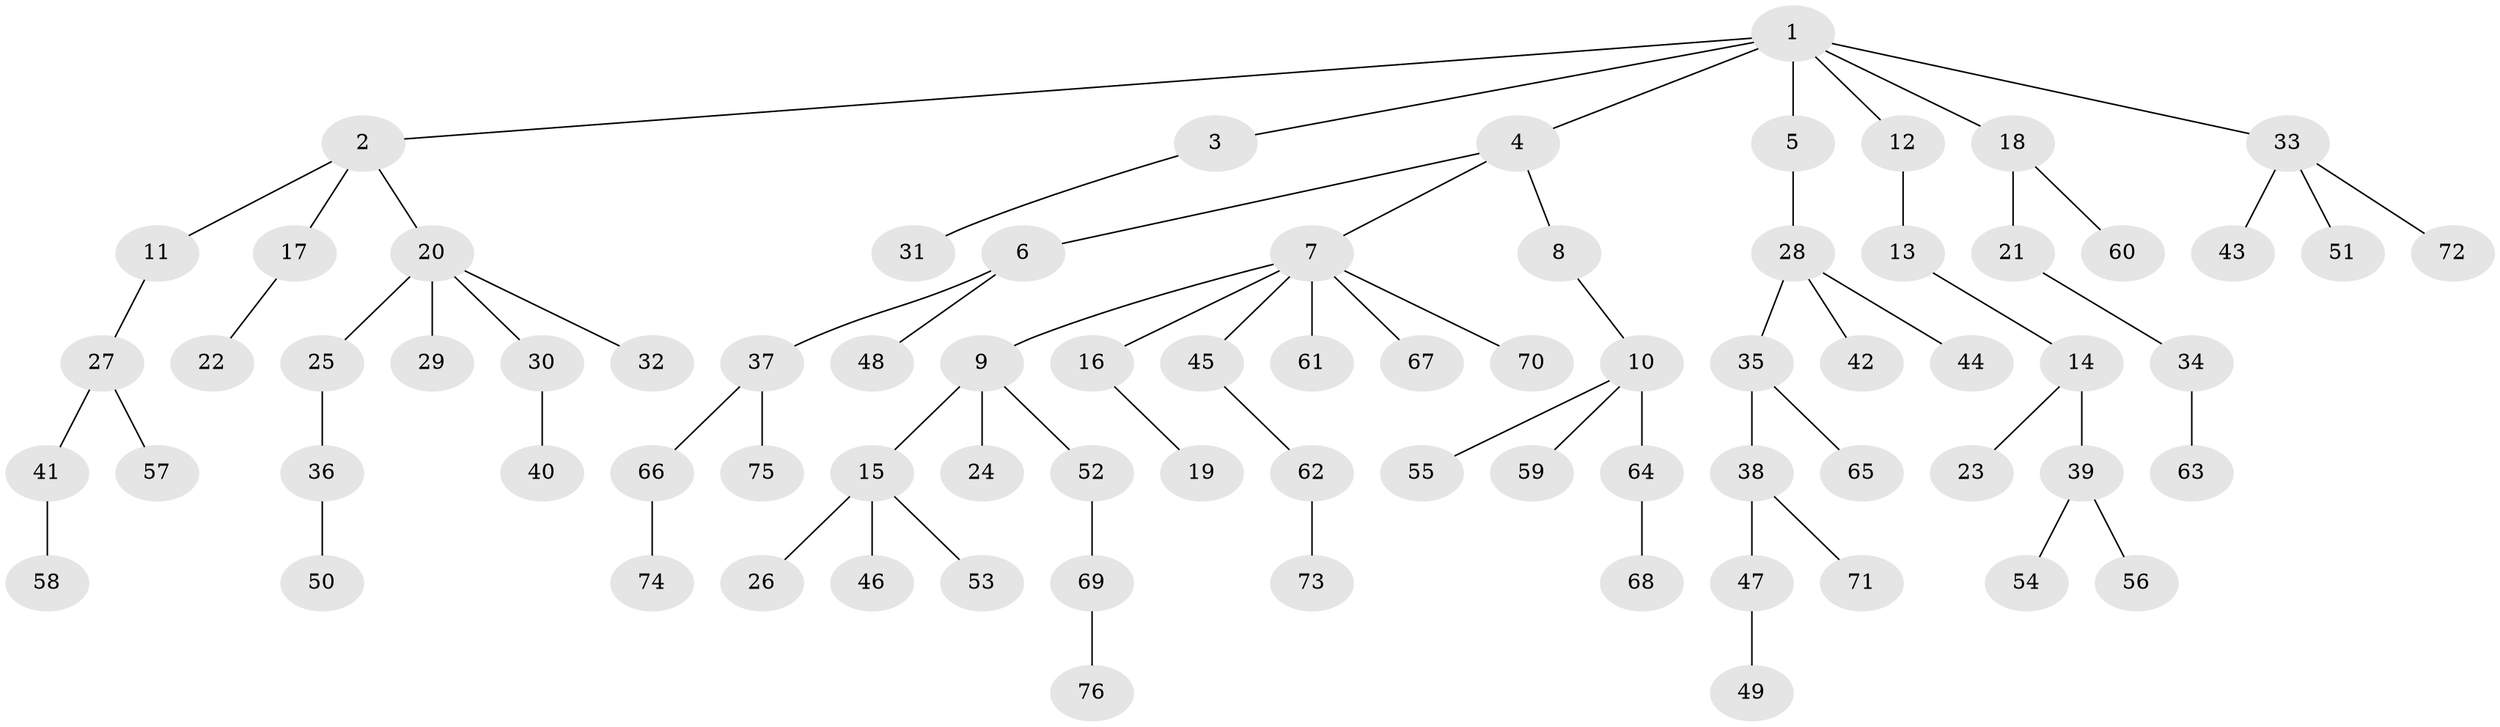 // coarse degree distribution, {2: 0.24444444444444444, 1: 0.6222222222222222, 5: 0.044444444444444446, 4: 0.06666666666666667, 16: 0.022222222222222223}
// Generated by graph-tools (version 1.1) at 2025/55/03/04/25 21:55:35]
// undirected, 76 vertices, 75 edges
graph export_dot {
graph [start="1"]
  node [color=gray90,style=filled];
  1;
  2;
  3;
  4;
  5;
  6;
  7;
  8;
  9;
  10;
  11;
  12;
  13;
  14;
  15;
  16;
  17;
  18;
  19;
  20;
  21;
  22;
  23;
  24;
  25;
  26;
  27;
  28;
  29;
  30;
  31;
  32;
  33;
  34;
  35;
  36;
  37;
  38;
  39;
  40;
  41;
  42;
  43;
  44;
  45;
  46;
  47;
  48;
  49;
  50;
  51;
  52;
  53;
  54;
  55;
  56;
  57;
  58;
  59;
  60;
  61;
  62;
  63;
  64;
  65;
  66;
  67;
  68;
  69;
  70;
  71;
  72;
  73;
  74;
  75;
  76;
  1 -- 2;
  1 -- 3;
  1 -- 4;
  1 -- 5;
  1 -- 12;
  1 -- 18;
  1 -- 33;
  2 -- 11;
  2 -- 17;
  2 -- 20;
  3 -- 31;
  4 -- 6;
  4 -- 7;
  4 -- 8;
  5 -- 28;
  6 -- 37;
  6 -- 48;
  7 -- 9;
  7 -- 16;
  7 -- 45;
  7 -- 61;
  7 -- 67;
  7 -- 70;
  8 -- 10;
  9 -- 15;
  9 -- 24;
  9 -- 52;
  10 -- 55;
  10 -- 59;
  10 -- 64;
  11 -- 27;
  12 -- 13;
  13 -- 14;
  14 -- 23;
  14 -- 39;
  15 -- 26;
  15 -- 46;
  15 -- 53;
  16 -- 19;
  17 -- 22;
  18 -- 21;
  18 -- 60;
  20 -- 25;
  20 -- 29;
  20 -- 30;
  20 -- 32;
  21 -- 34;
  25 -- 36;
  27 -- 41;
  27 -- 57;
  28 -- 35;
  28 -- 42;
  28 -- 44;
  30 -- 40;
  33 -- 43;
  33 -- 51;
  33 -- 72;
  34 -- 63;
  35 -- 38;
  35 -- 65;
  36 -- 50;
  37 -- 66;
  37 -- 75;
  38 -- 47;
  38 -- 71;
  39 -- 54;
  39 -- 56;
  41 -- 58;
  45 -- 62;
  47 -- 49;
  52 -- 69;
  62 -- 73;
  64 -- 68;
  66 -- 74;
  69 -- 76;
}
